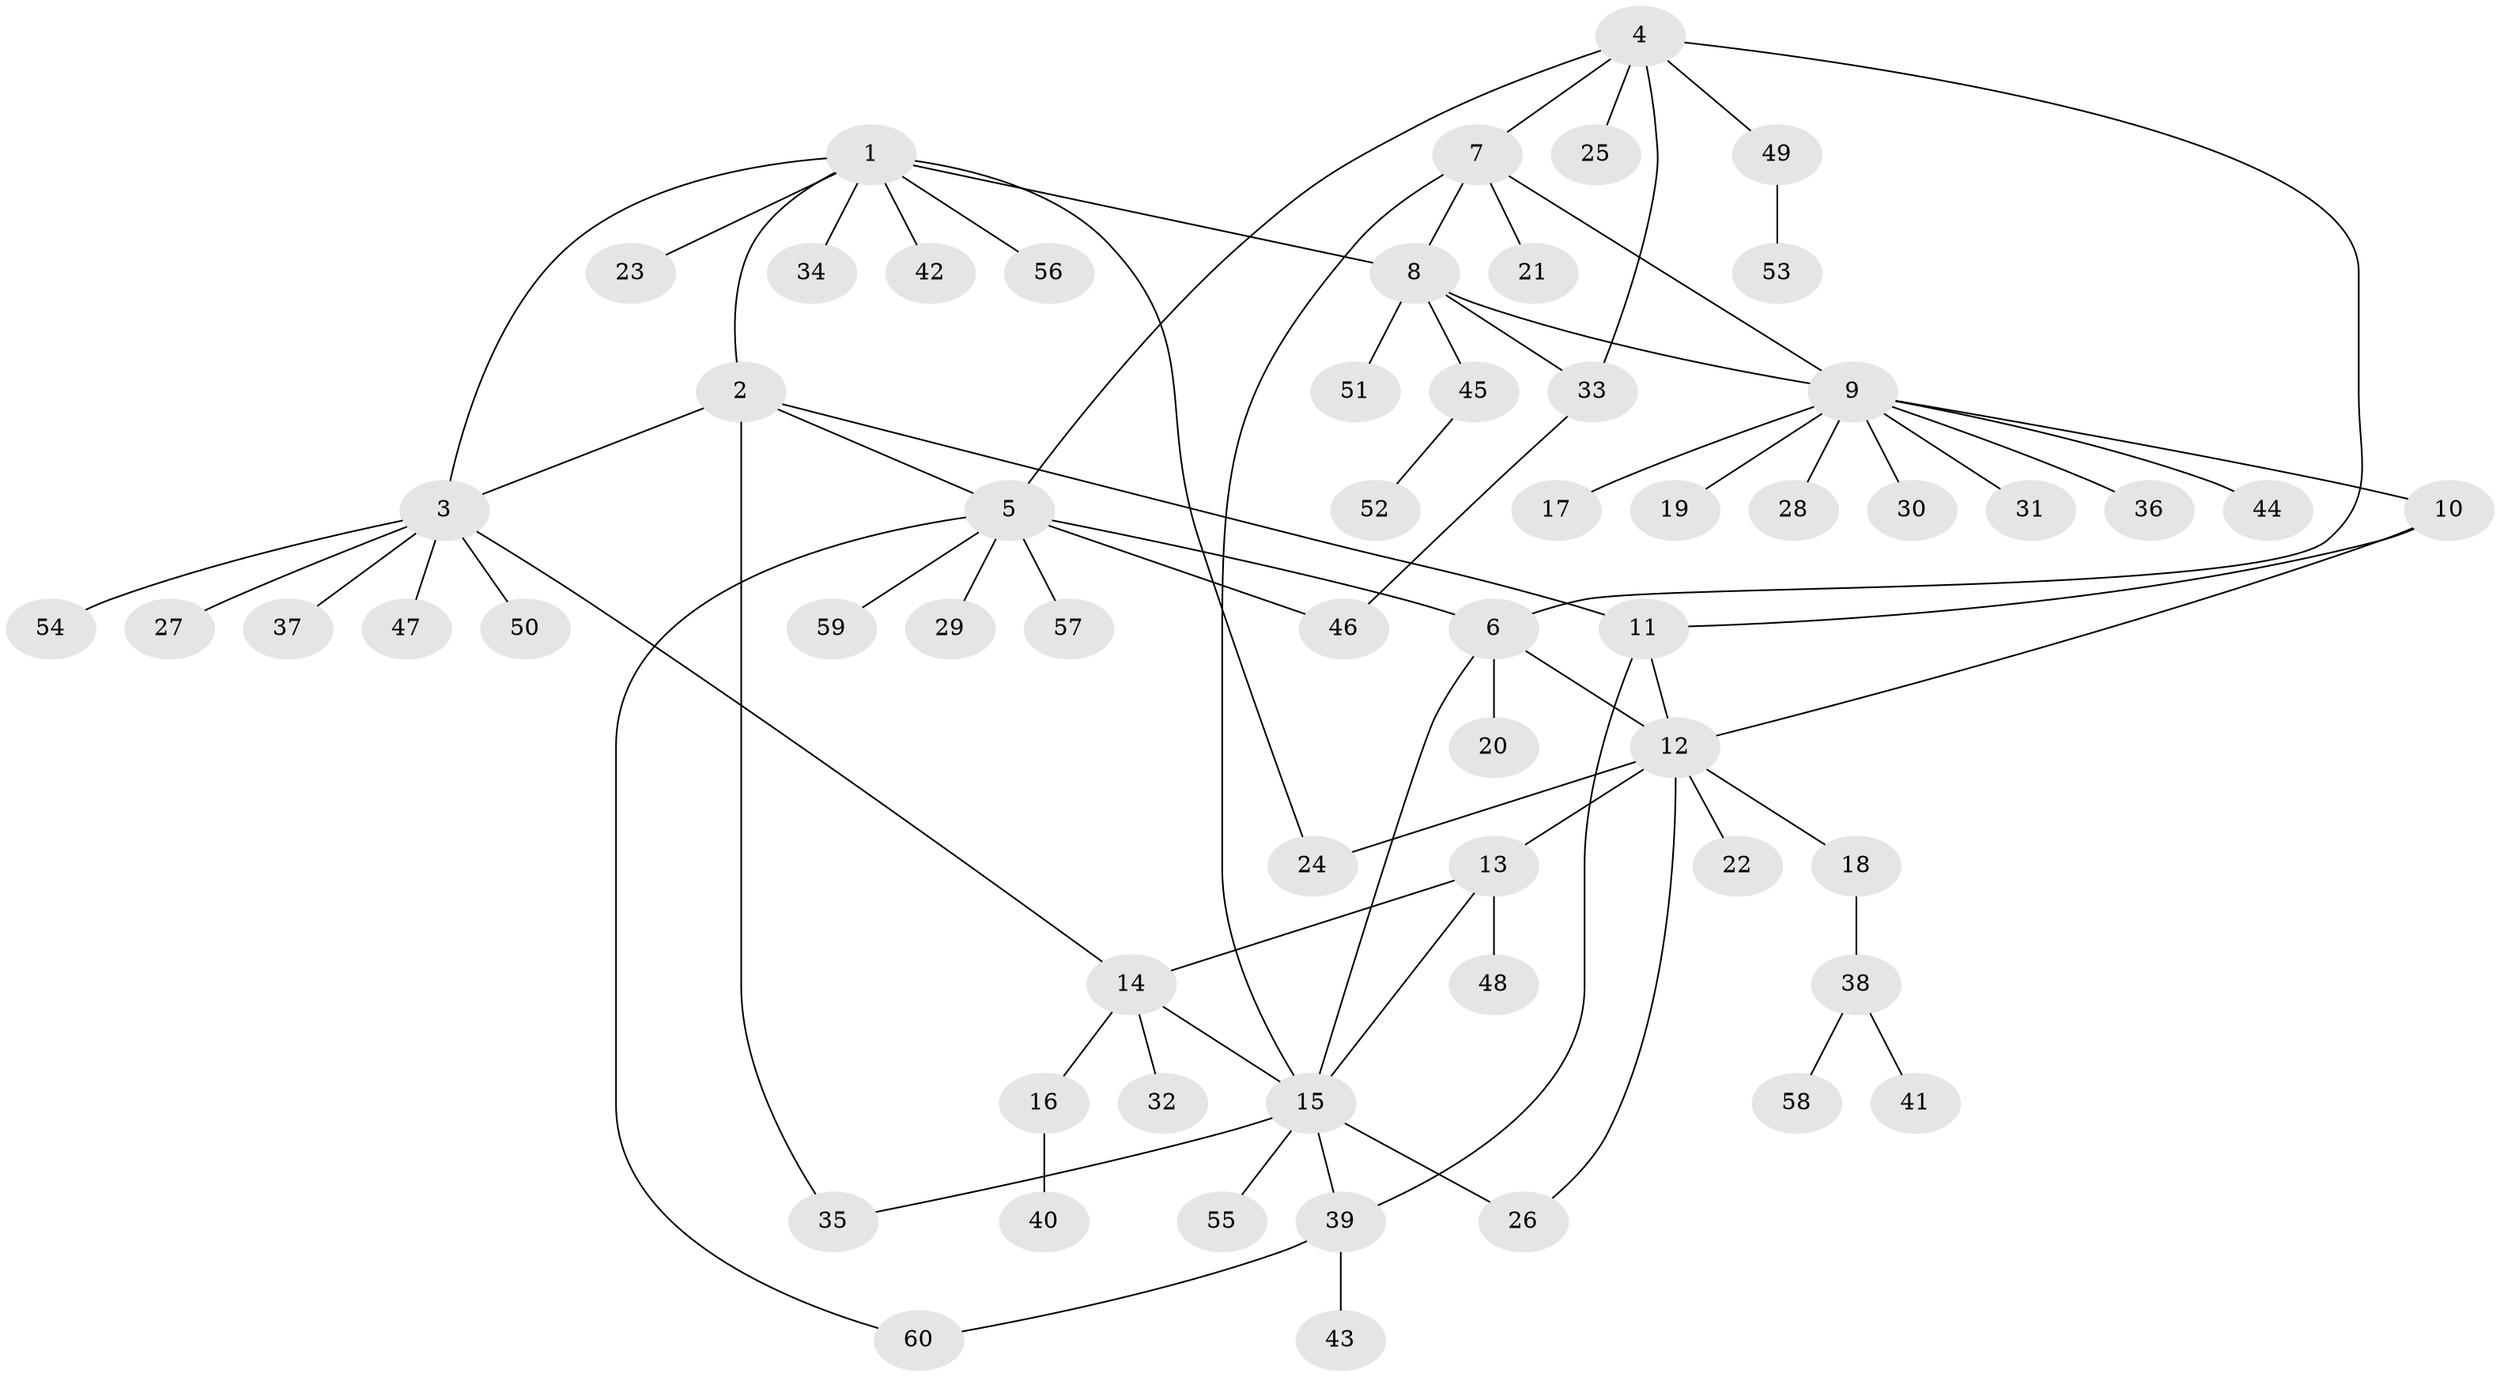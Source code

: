// Generated by graph-tools (version 1.1) at 2025/50/03/09/25 03:50:36]
// undirected, 60 vertices, 77 edges
graph export_dot {
graph [start="1"]
  node [color=gray90,style=filled];
  1;
  2;
  3;
  4;
  5;
  6;
  7;
  8;
  9;
  10;
  11;
  12;
  13;
  14;
  15;
  16;
  17;
  18;
  19;
  20;
  21;
  22;
  23;
  24;
  25;
  26;
  27;
  28;
  29;
  30;
  31;
  32;
  33;
  34;
  35;
  36;
  37;
  38;
  39;
  40;
  41;
  42;
  43;
  44;
  45;
  46;
  47;
  48;
  49;
  50;
  51;
  52;
  53;
  54;
  55;
  56;
  57;
  58;
  59;
  60;
  1 -- 2;
  1 -- 3;
  1 -- 8;
  1 -- 23;
  1 -- 24;
  1 -- 34;
  1 -- 42;
  1 -- 56;
  2 -- 3;
  2 -- 5;
  2 -- 11;
  2 -- 35;
  3 -- 14;
  3 -- 27;
  3 -- 37;
  3 -- 47;
  3 -- 50;
  3 -- 54;
  4 -- 5;
  4 -- 6;
  4 -- 7;
  4 -- 25;
  4 -- 33;
  4 -- 49;
  5 -- 6;
  5 -- 29;
  5 -- 46;
  5 -- 57;
  5 -- 59;
  5 -- 60;
  6 -- 12;
  6 -- 15;
  6 -- 20;
  7 -- 8;
  7 -- 9;
  7 -- 15;
  7 -- 21;
  8 -- 9;
  8 -- 33;
  8 -- 45;
  8 -- 51;
  9 -- 10;
  9 -- 17;
  9 -- 19;
  9 -- 28;
  9 -- 30;
  9 -- 31;
  9 -- 36;
  9 -- 44;
  10 -- 11;
  10 -- 12;
  11 -- 12;
  11 -- 39;
  12 -- 13;
  12 -- 18;
  12 -- 22;
  12 -- 24;
  12 -- 26;
  13 -- 14;
  13 -- 15;
  13 -- 48;
  14 -- 15;
  14 -- 16;
  14 -- 32;
  15 -- 26;
  15 -- 35;
  15 -- 39;
  15 -- 55;
  16 -- 40;
  18 -- 38;
  33 -- 46;
  38 -- 41;
  38 -- 58;
  39 -- 43;
  39 -- 60;
  45 -- 52;
  49 -- 53;
}
